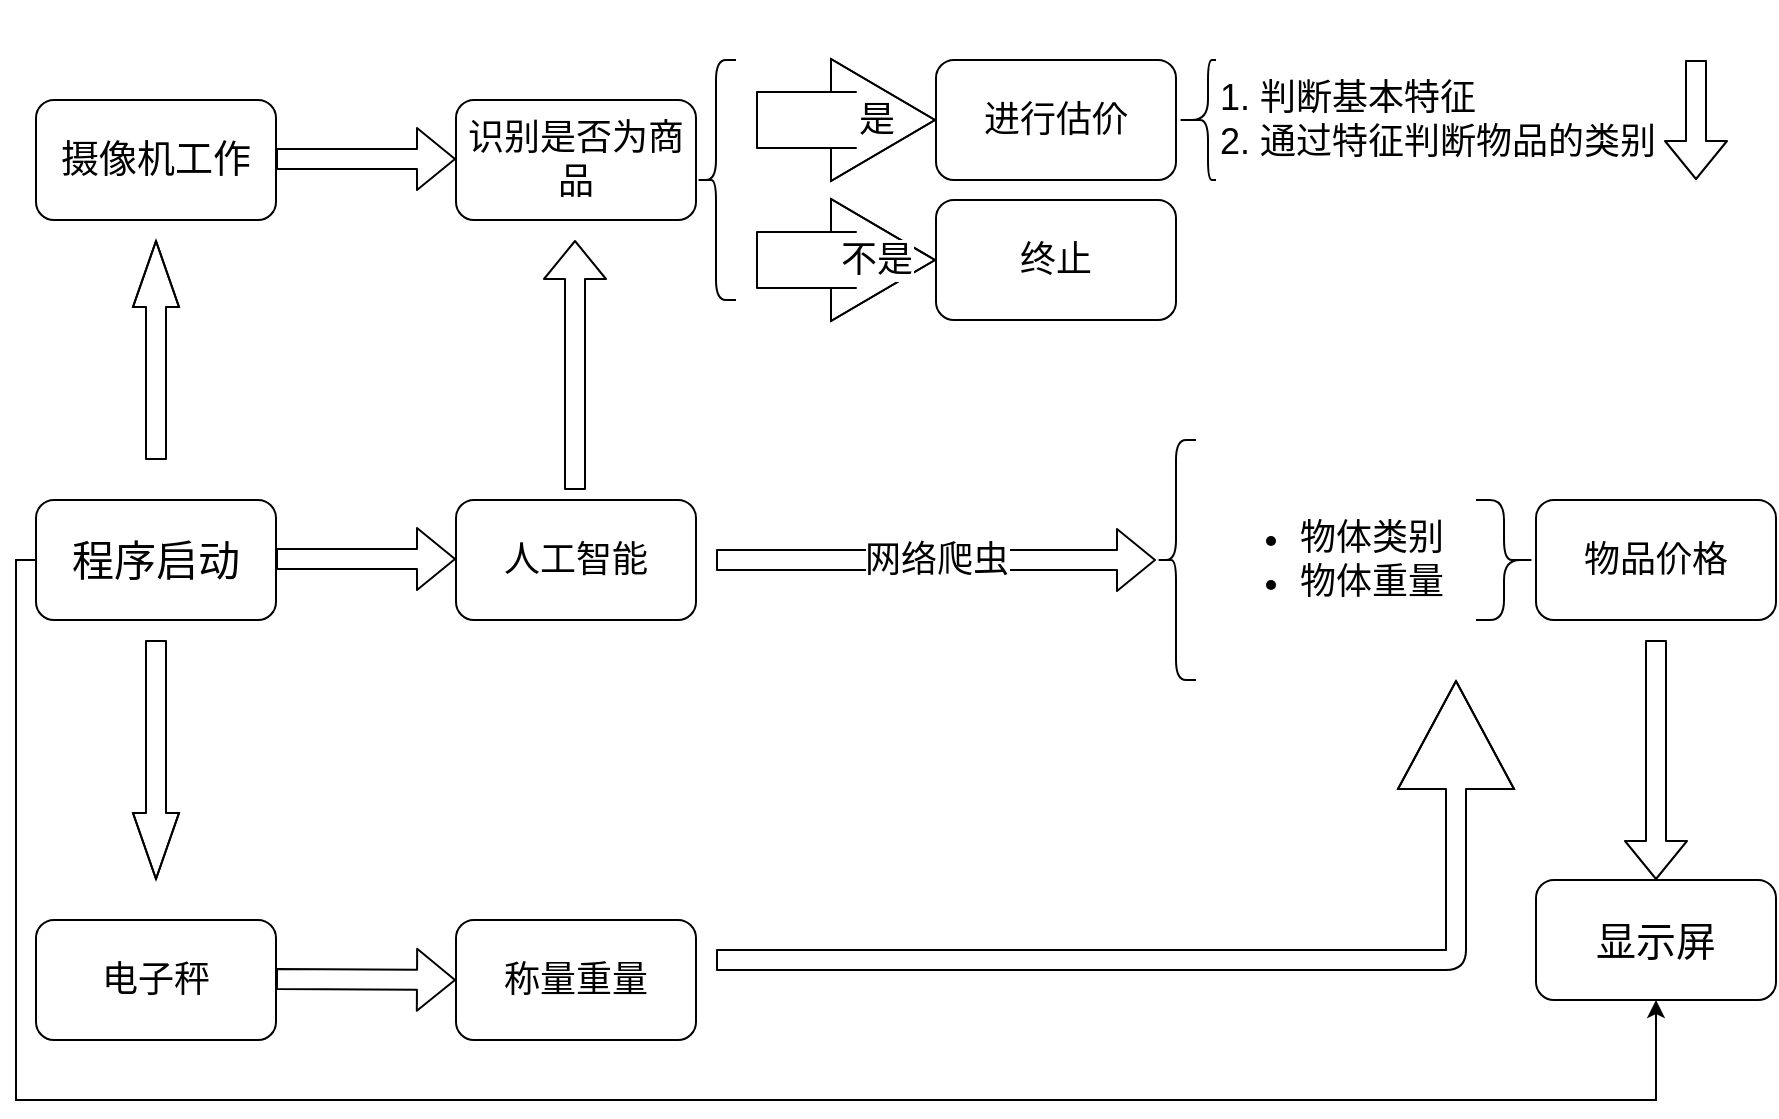 <mxfile version="12.4.3" type="device" pages="1"><diagram name="Page-1" id="74e2e168-ea6b-b213-b513-2b3c1d86103e"><mxGraphModel dx="2138" dy="520" grid="1" gridSize="10" guides="1" tooltips="1" connect="1" arrows="1" fold="1" page="1" pageScale="1" pageWidth="1100" pageHeight="850" background="#ffffff" math="0" shadow="0"><root><mxCell id="0"/><mxCell id="1" parent="0"/><mxCell id="nGLGxDPH5ME2GCofoS3O-43" style="edgeStyle=orthogonalEdgeStyle;rounded=0;orthogonalLoop=1;jettySize=auto;html=1;fontSize=20;entryX=0.5;entryY=1;entryDx=0;entryDy=0;" edge="1" parent="1" source="nGLGxDPH5ME2GCofoS3O-2" target="nGLGxDPH5ME2GCofoS3O-42"><mxGeometry relative="1" as="geometry"><mxPoint y="760" as="targetPoint"/><Array as="points"><mxPoint y="370"/><mxPoint y="640"/><mxPoint x="820" y="640"/></Array></mxGeometry></mxCell><mxCell id="nGLGxDPH5ME2GCofoS3O-2" value="&lt;font style=&quot;vertical-align: inherit; font-size: 21px;&quot;&gt;&lt;font style=&quot;vertical-align: inherit; font-size: 21px;&quot;&gt;程序启动&lt;/font&gt;&lt;/font&gt;" style="rounded=1;whiteSpace=wrap;html=1;fontSize=21;" vertex="1" parent="1"><mxGeometry x="10" y="340" width="120" height="60" as="geometry"/></mxCell><mxCell id="nGLGxDPH5ME2GCofoS3O-3" value="&lt;font style=&quot;vertical-align: inherit; font-size: 19px;&quot;&gt;&lt;font style=&quot;vertical-align: inherit; font-size: 19px;&quot;&gt;摄像机工作&lt;/font&gt;&lt;/font&gt;" style="rounded=1;whiteSpace=wrap;html=1;fontSize=19;" vertex="1" parent="1"><mxGeometry x="10" y="140" width="120" height="60" as="geometry"/></mxCell><mxCell id="nGLGxDPH5ME2GCofoS3O-5" value="" style="shape=flexArrow;endArrow=classic;html=1;endWidth=12;endSize=10.67;" edge="1" parent="1"><mxGeometry width="50" height="50" relative="1" as="geometry"><mxPoint x="70" y="320" as="sourcePoint"/><mxPoint x="70" y="210" as="targetPoint"/><Array as="points"><mxPoint x="70" y="300"/></Array></mxGeometry></mxCell><mxCell id="nGLGxDPH5ME2GCofoS3O-7" value="&lt;font style=&quot;vertical-align: inherit; font-size: 18px;&quot;&gt;&lt;font style=&quot;vertical-align: inherit; font-size: 18px;&quot;&gt;识别是否为商品&lt;/font&gt;&lt;/font&gt;" style="rounded=1;whiteSpace=wrap;html=1;fontSize=18;" vertex="1" parent="1"><mxGeometry x="220" y="140" width="120" height="60" as="geometry"/></mxCell><mxCell id="nGLGxDPH5ME2GCofoS3O-8" value="" style="shape=flexArrow;endArrow=classic;html=1;" edge="1" parent="1"><mxGeometry width="50" height="50" relative="1" as="geometry"><mxPoint x="130" y="169.5" as="sourcePoint"/><mxPoint x="220" y="169.5" as="targetPoint"/></mxGeometry></mxCell><mxCell id="nGLGxDPH5ME2GCofoS3O-10" value="&lt;font style=&quot;vertical-align: inherit ; font-size: 18px&quot;&gt;&lt;font style=&quot;vertical-align: inherit ; font-size: 18px&quot;&gt;&lt;font style=&quot;vertical-align: inherit&quot;&gt;&lt;font style=&quot;vertical-align: inherit&quot;&gt;不是&lt;/font&gt;&lt;/font&gt;&lt;/font&gt;&lt;/font&gt;" style="shape=flexArrow;endArrow=classic;html=1;fontSize=18;endWidth=32;endSize=17;width=28;" edge="1" parent="1"><mxGeometry x="0.333" width="50" height="50" relative="1" as="geometry"><mxPoint x="370" y="220" as="sourcePoint"/><mxPoint x="460" y="220" as="targetPoint"/><Array as="points"><mxPoint x="410" y="220"/><mxPoint x="420" y="220"/></Array><mxPoint as="offset"/></mxGeometry></mxCell><mxCell id="nGLGxDPH5ME2GCofoS3O-11" value="" style="shape=curlyBracket;whiteSpace=wrap;html=1;rounded=1;" vertex="1" parent="1"><mxGeometry x="340" y="120" width="20" height="120" as="geometry"/></mxCell><mxCell id="nGLGxDPH5ME2GCofoS3O-12" value="&lt;font style=&quot;vertical-align: inherit&quot;&gt;&lt;font style=&quot;vertical-align: inherit&quot;&gt;进行估价&lt;/font&gt;&lt;/font&gt;" style="rounded=1;whiteSpace=wrap;html=1;fontSize=18;" vertex="1" parent="1"><mxGeometry x="460" y="120" width="120" height="60" as="geometry"/></mxCell><mxCell id="nGLGxDPH5ME2GCofoS3O-15" value="&lt;font style=&quot;vertical-align: inherit; font-size: 18px;&quot;&gt;&lt;font style=&quot;vertical-align: inherit; font-size: 18px;&quot;&gt;是&lt;/font&gt;&lt;/font&gt;" style="shape=flexArrow;endArrow=classic;html=1;fontSize=18;endWidth=32;endSize=17;width=28;" edge="1" parent="1"><mxGeometry x="0.333" width="50" height="50" relative="1" as="geometry"><mxPoint x="370" y="150" as="sourcePoint"/><mxPoint x="460" y="150" as="targetPoint"/><Array as="points"><mxPoint x="410" y="150"/><mxPoint x="420" y="150"/></Array><mxPoint as="offset"/></mxGeometry></mxCell><mxCell id="nGLGxDPH5ME2GCofoS3O-16" value="终止" style="rounded=1;whiteSpace=wrap;html=1;fontSize=18;" vertex="1" parent="1"><mxGeometry x="460" y="190" width="120" height="60" as="geometry"/></mxCell><mxCell id="nGLGxDPH5ME2GCofoS3O-19" value="" style="shape=curlyBracket;whiteSpace=wrap;html=1;rounded=1;fontSize=18;size=0.8;" vertex="1" parent="1"><mxGeometry x="580" y="120" width="20" height="60" as="geometry"/></mxCell><mxCell id="nGLGxDPH5ME2GCofoS3O-21" value="&lt;ol&gt;&lt;li&gt;判断基本特征&lt;/li&gt;&lt;li&gt;通过特征判断物品的类别&lt;/li&gt;&lt;/ol&gt;" style="text;strokeColor=none;fillColor=none;html=1;whiteSpace=wrap;verticalAlign=middle;overflow=hidden;fontSize=18;" vertex="1" parent="1"><mxGeometry x="580" y="90" width="280" height="120" as="geometry"/></mxCell><mxCell id="nGLGxDPH5ME2GCofoS3O-22" value="" style="shape=flexArrow;endArrow=classic;html=1;fontSize=18;" edge="1" parent="1"><mxGeometry width="50" height="50" relative="1" as="geometry"><mxPoint x="840" y="120" as="sourcePoint"/><mxPoint x="840" y="180" as="targetPoint"/></mxGeometry></mxCell><mxCell id="nGLGxDPH5ME2GCofoS3O-23" value="" style="shape=flexArrow;endArrow=classic;html=1;" edge="1" parent="1"><mxGeometry width="50" height="50" relative="1" as="geometry"><mxPoint x="130" y="369.5" as="sourcePoint"/><mxPoint x="220" y="369.5" as="targetPoint"/></mxGeometry></mxCell><mxCell id="nGLGxDPH5ME2GCofoS3O-24" value="人工智能" style="rounded=1;whiteSpace=wrap;html=1;fontSize=18;" vertex="1" parent="1"><mxGeometry x="220" y="340" width="120" height="60" as="geometry"/></mxCell><mxCell id="nGLGxDPH5ME2GCofoS3O-25" value="" style="shape=flexArrow;endArrow=classic;html=1;endWidth=12;endSize=10.67;" edge="1" parent="1"><mxGeometry width="50" height="50" relative="1" as="geometry"><mxPoint x="70" y="410" as="sourcePoint"/><mxPoint x="70" y="530" as="targetPoint"/><Array as="points"><mxPoint x="70" y="470"/></Array></mxGeometry></mxCell><mxCell id="nGLGxDPH5ME2GCofoS3O-26" value="电子秤" style="rounded=1;whiteSpace=wrap;html=1;fontSize=18;" vertex="1" parent="1"><mxGeometry x="10" y="550" width="120" height="60" as="geometry"/></mxCell><mxCell id="nGLGxDPH5ME2GCofoS3O-27" value="" style="shape=flexArrow;endArrow=classic;html=1;fontSize=18;" edge="1" parent="1"><mxGeometry width="50" height="50" relative="1" as="geometry"><mxPoint x="130" y="579.5" as="sourcePoint"/><mxPoint x="220" y="580" as="targetPoint"/><Array as="points"/></mxGeometry></mxCell><mxCell id="nGLGxDPH5ME2GCofoS3O-29" value="称量重量" style="rounded=1;whiteSpace=wrap;html=1;fontSize=18;" vertex="1" parent="1"><mxGeometry x="220" y="550" width="120" height="60" as="geometry"/></mxCell><mxCell id="nGLGxDPH5ME2GCofoS3O-32" value="" style="shape=flexArrow;endArrow=classic;html=1;fontSize=18;" edge="1" parent="1"><mxGeometry width="50" height="50" relative="1" as="geometry"><mxPoint x="279.5" y="335" as="sourcePoint"/><mxPoint x="279.5" y="210" as="targetPoint"/></mxGeometry></mxCell><mxCell id="nGLGxDPH5ME2GCofoS3O-33" value="网络爬虫" style="shape=flexArrow;endArrow=classic;html=1;fontSize=18;" edge="1" parent="1" target="nGLGxDPH5ME2GCofoS3O-34"><mxGeometry width="50" height="50" relative="1" as="geometry"><mxPoint x="350" y="370" as="sourcePoint"/><mxPoint x="580" y="370" as="targetPoint"/></mxGeometry></mxCell><mxCell id="nGLGxDPH5ME2GCofoS3O-34" value="" style="shape=curlyBracket;whiteSpace=wrap;html=1;rounded=1;" vertex="1" parent="1"><mxGeometry x="570" y="310" width="20" height="120" as="geometry"/></mxCell><mxCell id="nGLGxDPH5ME2GCofoS3O-35" value="" style="shape=flexArrow;endArrow=classic;html=1;fontSize=18;endWidth=47;endSize=17.67;" edge="1" parent="1"><mxGeometry width="50" height="50" relative="1" as="geometry"><mxPoint x="350" y="570" as="sourcePoint"/><mxPoint x="720" y="430" as="targetPoint"/><Array as="points"><mxPoint x="720" y="570"/></Array></mxGeometry></mxCell><mxCell id="nGLGxDPH5ME2GCofoS3O-37" value="&lt;ul&gt;&lt;li&gt;物体类别&lt;/li&gt;&lt;li&gt;物体重量&lt;/li&gt;&lt;/ul&gt;" style="text;strokeColor=none;fillColor=none;html=1;whiteSpace=wrap;verticalAlign=middle;overflow=hidden;fontSize=18;" vertex="1" parent="1"><mxGeometry x="600" y="310" width="130" height="120" as="geometry"/></mxCell><mxCell id="nGLGxDPH5ME2GCofoS3O-39" value="" style="shape=curlyBracket;whiteSpace=wrap;html=1;rounded=1;fontSize=18;size=0.533;rotation=-180;" vertex="1" parent="1"><mxGeometry x="730" y="340" width="30" height="60" as="geometry"/></mxCell><mxCell id="nGLGxDPH5ME2GCofoS3O-40" value="物品价格" style="rounded=1;whiteSpace=wrap;html=1;fontSize=18;" vertex="1" parent="1"><mxGeometry x="760" y="340" width="120" height="60" as="geometry"/></mxCell><mxCell id="nGLGxDPH5ME2GCofoS3O-41" value="" style="shape=flexArrow;endArrow=classic;html=1;fontSize=18;" edge="1" parent="1" target="nGLGxDPH5ME2GCofoS3O-42"><mxGeometry width="50" height="50" relative="1" as="geometry"><mxPoint x="820" y="410" as="sourcePoint"/><mxPoint x="820" y="520" as="targetPoint"/></mxGeometry></mxCell><mxCell id="nGLGxDPH5ME2GCofoS3O-42" value="显示屏" style="rounded=1;whiteSpace=wrap;html=1;fontSize=20;" vertex="1" parent="1"><mxGeometry x="760" y="530" width="120" height="60" as="geometry"/></mxCell></root></mxGraphModel></diagram></mxfile>